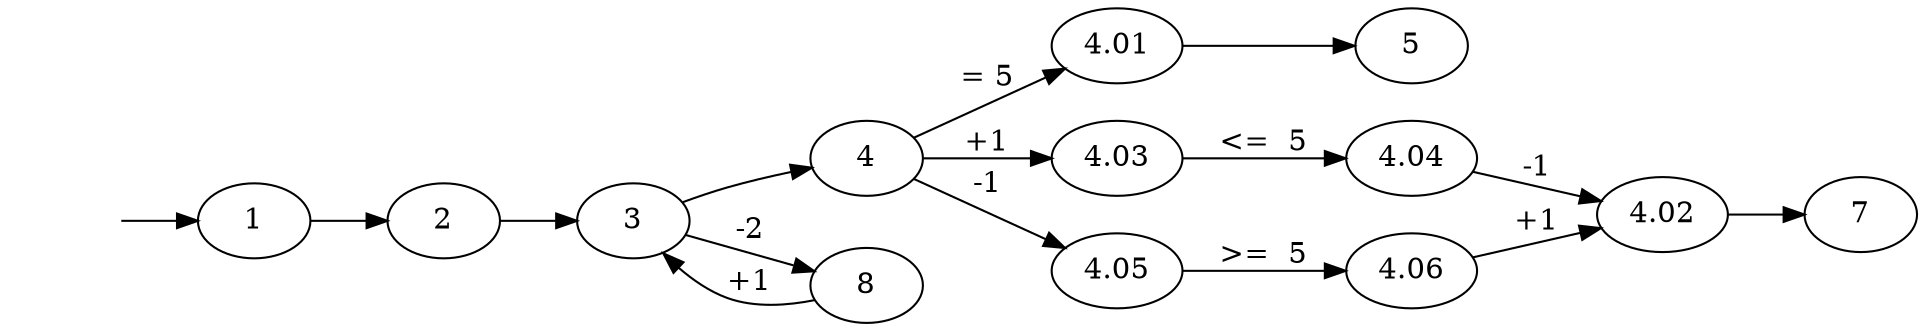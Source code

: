 digraph G {
		rankdir=LR
		Q0[label="1"];
		Q1[label="2"];
		Q2[label="3"];
		Q6[label="4"];
		Q7[label="4.01"];
		Q8[label="5"];
		Q9[label="4.03"];
		Q10[label="4.04"];
		Q11[label="4.05"];
		Q12[label="4.06"];
		Q13[label="4.02"];
		Q14[label="7"];
		Q15[label="8"];
		Qi[style=invis];
		Qi -> Q0 [label=""]
		Q0 -> Q1 [label=""]
		Q1 -> Q2 [label=""]
        Q2 -> Q15 [label="-2"]
        Q15 -> Q2 [label="+1"]
		Q2 -> Q6 [label=""]
		Q7 -> Q8 [label=""]
		Q6 -> Q7 [label="= 5"]
		Q6 -> Q9 [label="+1"]
		Q9 -> Q10 [label="<=  5"]
		Q10 -> Q13 [label="-1"]
		Q6 -> Q11 [label="-1"]
		Q11 -> Q12 [label=">=  5"]
		Q12 -> Q13 [label="+1"]
		Q13 -> Q14 [label=""]

}